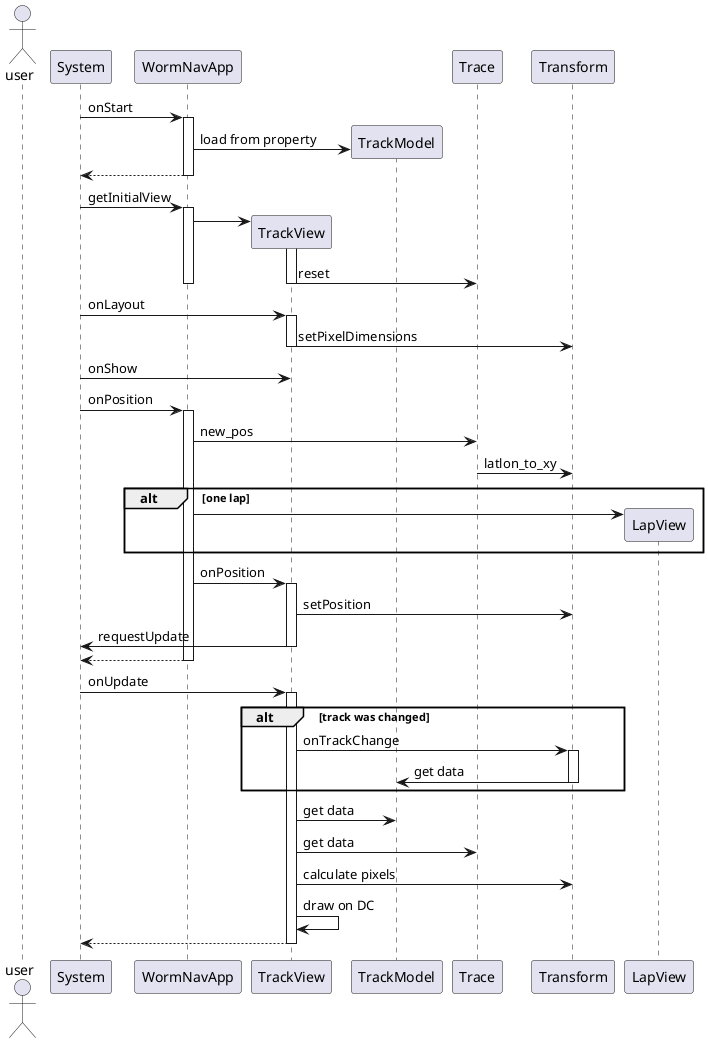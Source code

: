 @startuml
' autoactivate on

actor user

System -> WormNavApp : onStart
participant TrackView
activate WormNavApp
  create TrackModel
  WormNavApp -> TrackModel : load from property
return

System -> WormNavApp : getInitialView
activate WormNavApp
  create TrackView
  WormNavApp -> TrackView
  activate TrackView
    TrackView -> Trace : reset
  deactivate TrackView
deactivate WormNavApp

System -> TrackView : onLayout
activate TrackView
  TrackView -> Transform : setPixelDimensions
deactivate TrackView

System -> TrackView : onShow

System -> WormNavApp : onPosition
activate WormNavApp
  WormNavApp -> Trace : new_pos
  Trace -> Transform : latlon_to_xy
  alt one lap
    create LapView
    WormNavApp -> LapView
  end
  WormNavApp -> TrackView : onPosition
  activate TrackView
    TrackView -> Transform : setPosition
    TrackView -> System : requestUpdate
  deactivate TrackView
return

System -> TrackView : onUpdate
activate TrackView
  alt track was changed
    TrackView -> Transform : onTrackChange
    activate Transform
      Transform -> TrackModel : get data
    deactivate Transform
  end
  TrackView -> TrackModel : get data
  TrackView -> Trace : get data
  TrackView -> Transform : calculate pixels
  TrackView -> TrackView : draw on DC
return



@enduml